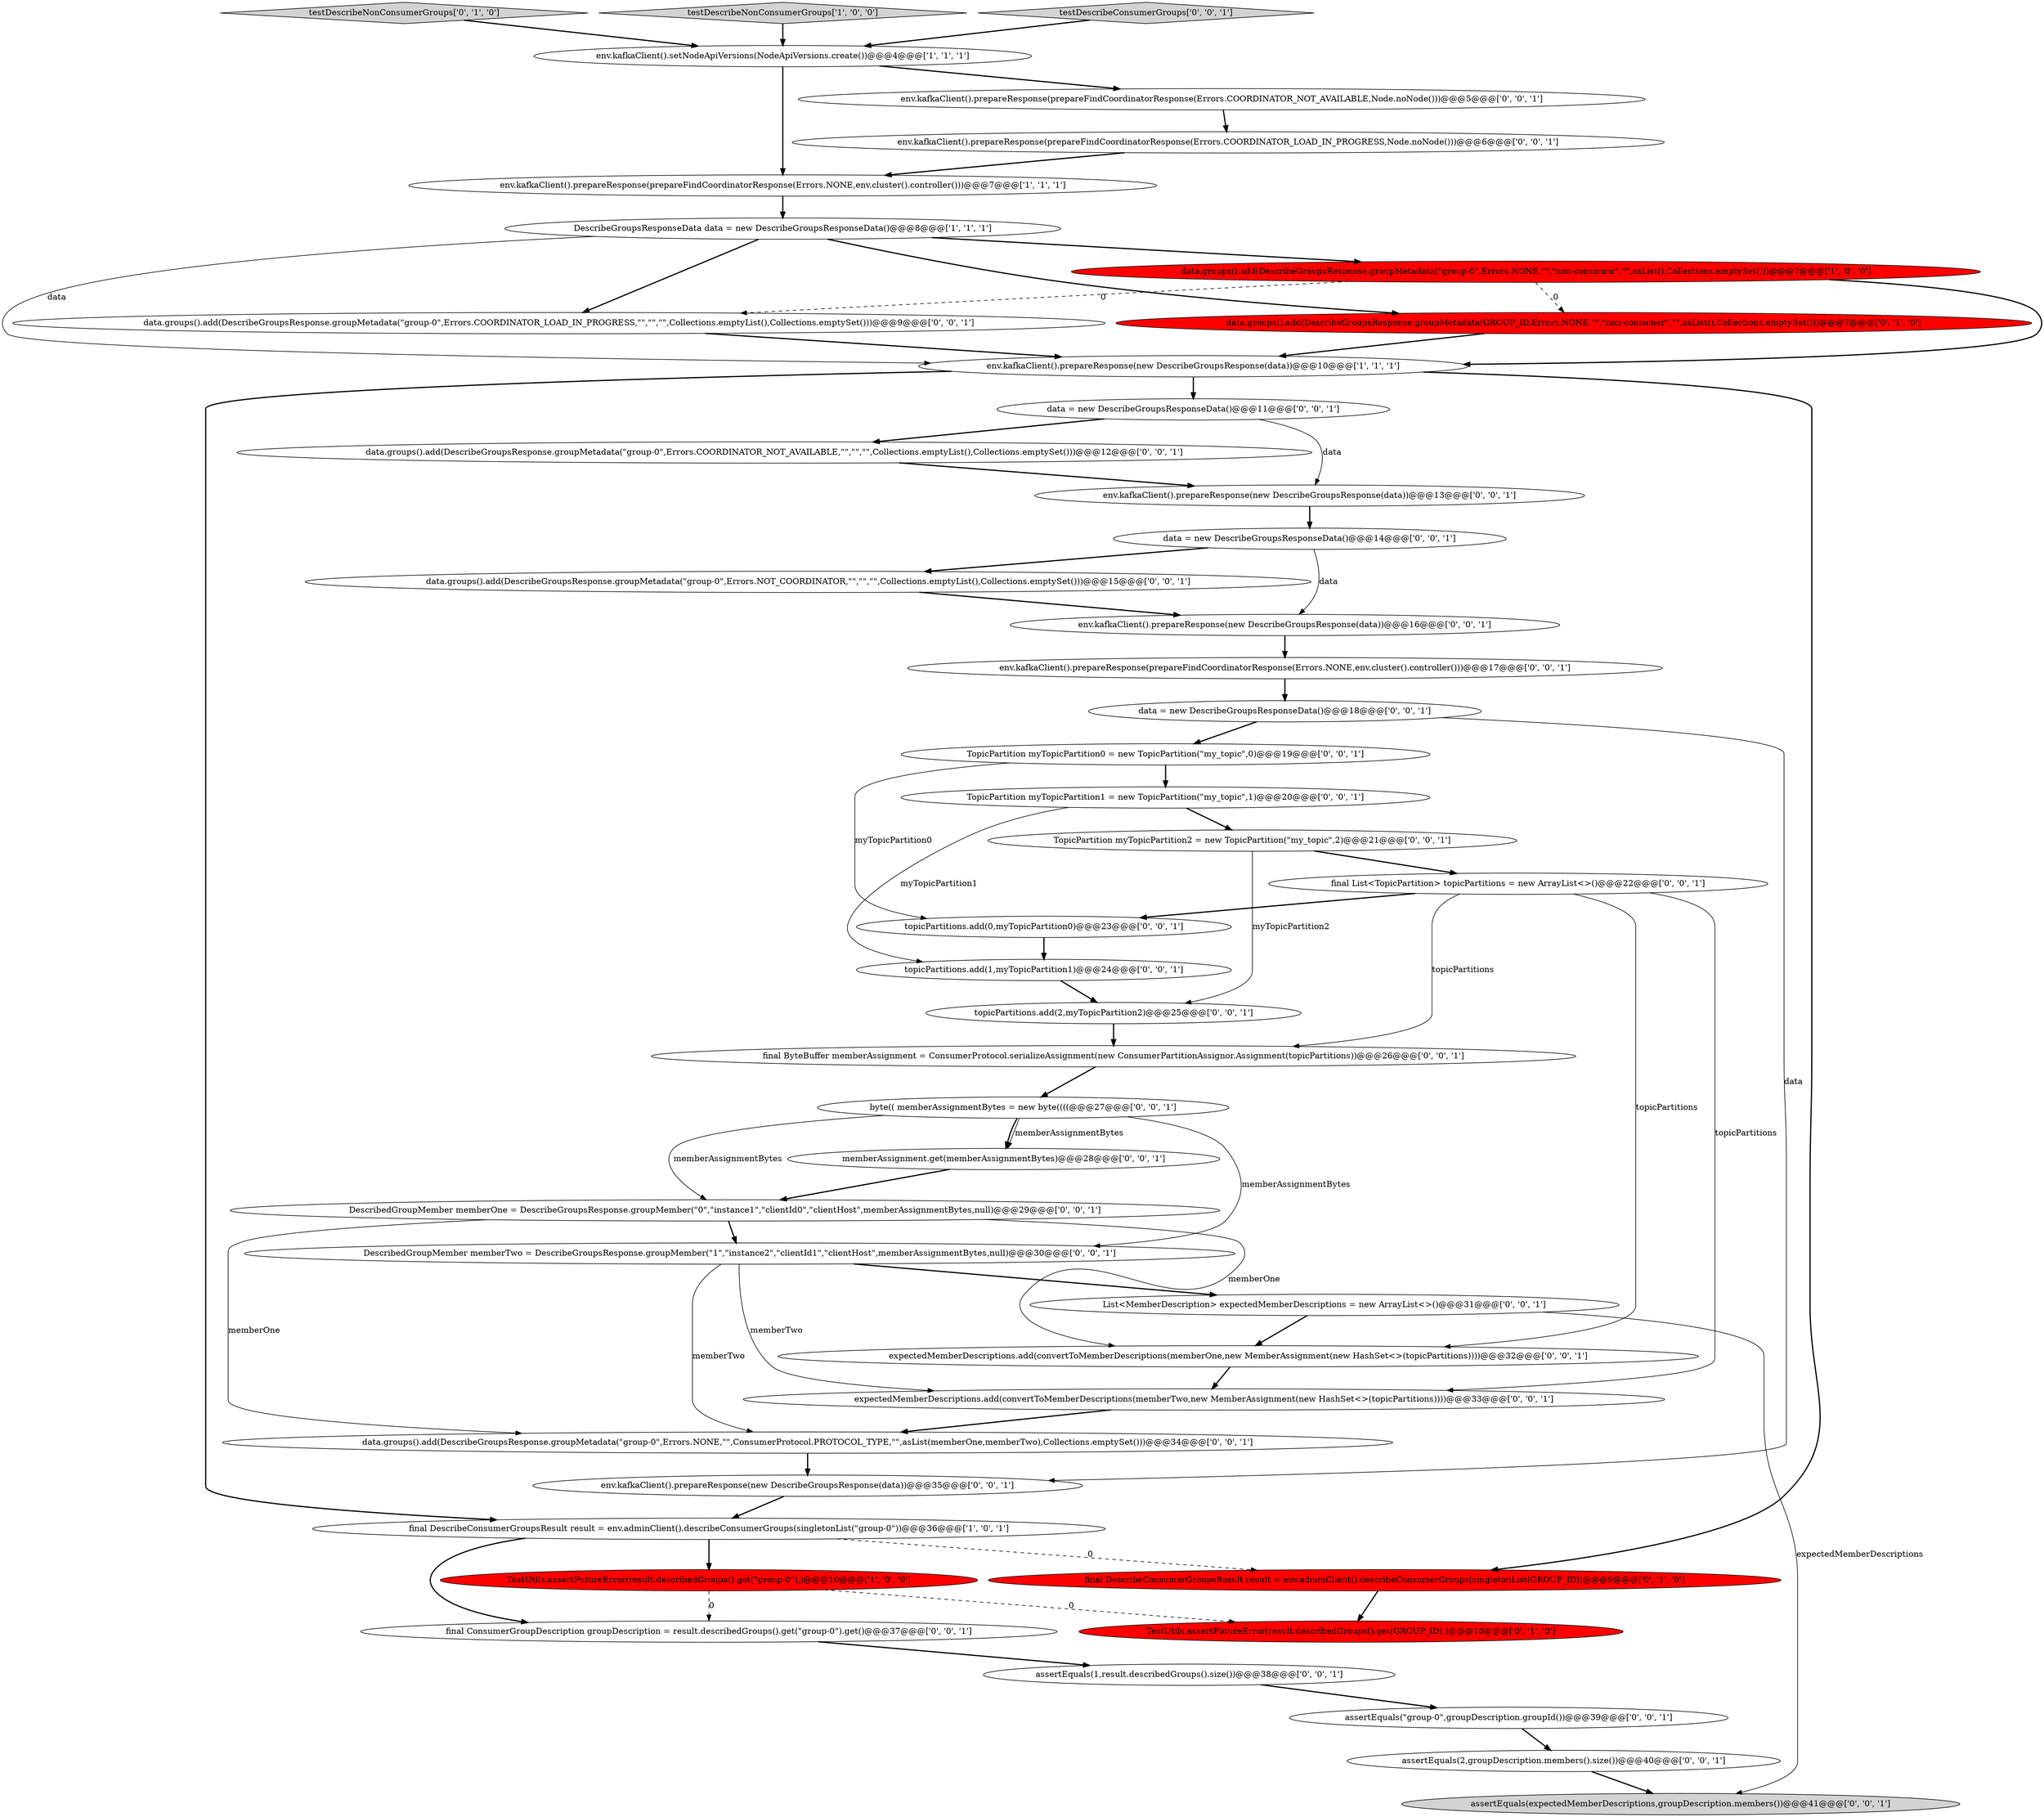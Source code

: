 digraph {
15 [style = filled, label = "TopicPartition myTopicPartition0 = new TopicPartition(\"my_topic\",0)@@@19@@@['0', '0', '1']", fillcolor = white, shape = ellipse image = "AAA0AAABBB3BBB"];
30 [style = filled, label = "TopicPartition myTopicPartition2 = new TopicPartition(\"my_topic\",2)@@@21@@@['0', '0', '1']", fillcolor = white, shape = ellipse image = "AAA0AAABBB3BBB"];
2 [style = filled, label = "env.kafkaClient().prepareResponse(new DescribeGroupsResponse(data))@@@10@@@['1', '1', '1']", fillcolor = white, shape = ellipse image = "AAA0AAABBB1BBB"];
27 [style = filled, label = "assertEquals(expectedMemberDescriptions,groupDescription.members())@@@41@@@['0', '0', '1']", fillcolor = lightgray, shape = ellipse image = "AAA0AAABBB3BBB"];
23 [style = filled, label = "env.kafkaClient().prepareResponse(new DescribeGroupsResponse(data))@@@35@@@['0', '0', '1']", fillcolor = white, shape = ellipse image = "AAA0AAABBB3BBB"];
16 [style = filled, label = "assertEquals(\"group-0\",groupDescription.groupId())@@@39@@@['0', '0', '1']", fillcolor = white, shape = ellipse image = "AAA0AAABBB3BBB"];
18 [style = filled, label = "data.groups().add(DescribeGroupsResponse.groupMetadata(\"group-0\",Errors.NONE,\"\",ConsumerProtocol.PROTOCOL_TYPE,\"\",asList(memberOne,memberTwo),Collections.emptySet()))@@@34@@@['0', '0', '1']", fillcolor = white, shape = ellipse image = "AAA0AAABBB3BBB"];
24 [style = filled, label = "data.groups().add(DescribeGroupsResponse.groupMetadata(\"group-0\",Errors.COORDINATOR_NOT_AVAILABLE,\"\",\"\",\"\",Collections.emptyList(),Collections.emptySet()))@@@12@@@['0', '0', '1']", fillcolor = white, shape = ellipse image = "AAA0AAABBB3BBB"];
38 [style = filled, label = "topicPartitions.add(1,myTopicPartition1)@@@24@@@['0', '0', '1']", fillcolor = white, shape = ellipse image = "AAA0AAABBB3BBB"];
29 [style = filled, label = "byte(( memberAssignmentBytes = new byte((((@@@27@@@['0', '0', '1']", fillcolor = white, shape = ellipse image = "AAA0AAABBB3BBB"];
34 [style = filled, label = "final ConsumerGroupDescription groupDescription = result.describedGroups().get(\"group-0\").get()@@@37@@@['0', '0', '1']", fillcolor = white, shape = ellipse image = "AAA0AAABBB3BBB"];
6 [style = filled, label = "env.kafkaClient().setNodeApiVersions(NodeApiVersions.create())@@@4@@@['1', '1', '1']", fillcolor = white, shape = ellipse image = "AAA0AAABBB1BBB"];
31 [style = filled, label = "data.groups().add(DescribeGroupsResponse.groupMetadata(\"group-0\",Errors.NOT_COORDINATOR,\"\",\"\",\"\",Collections.emptyList(),Collections.emptySet()))@@@15@@@['0', '0', '1']", fillcolor = white, shape = ellipse image = "AAA0AAABBB3BBB"];
11 [style = filled, label = "testDescribeNonConsumerGroups['0', '1', '0']", fillcolor = lightgray, shape = diamond image = "AAA0AAABBB2BBB"];
13 [style = filled, label = "env.kafkaClient().prepareResponse(prepareFindCoordinatorResponse(Errors.COORDINATOR_NOT_AVAILABLE,Node.noNode()))@@@5@@@['0', '0', '1']", fillcolor = white, shape = ellipse image = "AAA0AAABBB3BBB"];
25 [style = filled, label = "final List<TopicPartition> topicPartitions = new ArrayList<>()@@@22@@@['0', '0', '1']", fillcolor = white, shape = ellipse image = "AAA0AAABBB3BBB"];
0 [style = filled, label = "TestUtils.assertFutureError(result.describedGroups().get(\"group-0\"),)@@@10@@@['1', '0', '0']", fillcolor = red, shape = ellipse image = "AAA1AAABBB1BBB"];
40 [style = filled, label = "data = new DescribeGroupsResponseData()@@@18@@@['0', '0', '1']", fillcolor = white, shape = ellipse image = "AAA0AAABBB3BBB"];
45 [style = filled, label = "TopicPartition myTopicPartition1 = new TopicPartition(\"my_topic\",1)@@@20@@@['0', '0', '1']", fillcolor = white, shape = ellipse image = "AAA0AAABBB3BBB"];
22 [style = filled, label = "expectedMemberDescriptions.add(convertToMemberDescriptions(memberOne,new MemberAssignment(new HashSet<>(topicPartitions))))@@@32@@@['0', '0', '1']", fillcolor = white, shape = ellipse image = "AAA0AAABBB3BBB"];
9 [style = filled, label = "TestUtils.assertFutureError(result.describedGroups().get(GROUP_ID),)@@@10@@@['0', '1', '0']", fillcolor = red, shape = ellipse image = "AAA1AAABBB2BBB"];
44 [style = filled, label = "List<MemberDescription> expectedMemberDescriptions = new ArrayList<>()@@@31@@@['0', '0', '1']", fillcolor = white, shape = ellipse image = "AAA0AAABBB3BBB"];
3 [style = filled, label = "env.kafkaClient().prepareResponse(prepareFindCoordinatorResponse(Errors.NONE,env.cluster().controller()))@@@7@@@['1', '1', '1']", fillcolor = white, shape = ellipse image = "AAA0AAABBB1BBB"];
7 [style = filled, label = "testDescribeNonConsumerGroups['1', '0', '0']", fillcolor = lightgray, shape = diamond image = "AAA0AAABBB1BBB"];
17 [style = filled, label = "env.kafkaClient().prepareResponse(new DescribeGroupsResponse(data))@@@13@@@['0', '0', '1']", fillcolor = white, shape = ellipse image = "AAA0AAABBB3BBB"];
21 [style = filled, label = "env.kafkaClient().prepareResponse(new DescribeGroupsResponse(data))@@@16@@@['0', '0', '1']", fillcolor = white, shape = ellipse image = "AAA0AAABBB3BBB"];
5 [style = filled, label = "final DescribeConsumerGroupsResult result = env.adminClient().describeConsumerGroups(singletonList(\"group-0\"))@@@36@@@['1', '0', '1']", fillcolor = white, shape = ellipse image = "AAA0AAABBB1BBB"];
41 [style = filled, label = "DescribedGroupMember memberOne = DescribeGroupsResponse.groupMember(\"0\",\"instance1\",\"clientId0\",\"clientHost\",memberAssignmentBytes,null)@@@29@@@['0', '0', '1']", fillcolor = white, shape = ellipse image = "AAA0AAABBB3BBB"];
12 [style = filled, label = "assertEquals(1,result.describedGroups().size())@@@38@@@['0', '0', '1']", fillcolor = white, shape = ellipse image = "AAA0AAABBB3BBB"];
20 [style = filled, label = "testDescribeConsumerGroups['0', '0', '1']", fillcolor = lightgray, shape = diamond image = "AAA0AAABBB3BBB"];
43 [style = filled, label = "topicPartitions.add(2,myTopicPartition2)@@@25@@@['0', '0', '1']", fillcolor = white, shape = ellipse image = "AAA0AAABBB3BBB"];
42 [style = filled, label = "final ByteBuffer memberAssignment = ConsumerProtocol.serializeAssignment(new ConsumerPartitionAssignor.Assignment(topicPartitions))@@@26@@@['0', '0', '1']", fillcolor = white, shape = ellipse image = "AAA0AAABBB3BBB"];
28 [style = filled, label = "env.kafkaClient().prepareResponse(prepareFindCoordinatorResponse(Errors.NONE,env.cluster().controller()))@@@17@@@['0', '0', '1']", fillcolor = white, shape = ellipse image = "AAA0AAABBB3BBB"];
1 [style = filled, label = "DescribeGroupsResponseData data = new DescribeGroupsResponseData()@@@8@@@['1', '1', '1']", fillcolor = white, shape = ellipse image = "AAA0AAABBB1BBB"];
19 [style = filled, label = "DescribedGroupMember memberTwo = DescribeGroupsResponse.groupMember(\"1\",\"instance2\",\"clientId1\",\"clientHost\",memberAssignmentBytes,null)@@@30@@@['0', '0', '1']", fillcolor = white, shape = ellipse image = "AAA0AAABBB3BBB"];
39 [style = filled, label = "env.kafkaClient().prepareResponse(prepareFindCoordinatorResponse(Errors.COORDINATOR_LOAD_IN_PROGRESS,Node.noNode()))@@@6@@@['0', '0', '1']", fillcolor = white, shape = ellipse image = "AAA0AAABBB3BBB"];
8 [style = filled, label = "final DescribeConsumerGroupsResult result = env.adminClient().describeConsumerGroups(singletonList(GROUP_ID))@@@9@@@['0', '1', '0']", fillcolor = red, shape = ellipse image = "AAA1AAABBB2BBB"];
14 [style = filled, label = "memberAssignment.get(memberAssignmentBytes)@@@28@@@['0', '0', '1']", fillcolor = white, shape = ellipse image = "AAA0AAABBB3BBB"];
37 [style = filled, label = "data = new DescribeGroupsResponseData()@@@11@@@['0', '0', '1']", fillcolor = white, shape = ellipse image = "AAA0AAABBB3BBB"];
35 [style = filled, label = "data = new DescribeGroupsResponseData()@@@14@@@['0', '0', '1']", fillcolor = white, shape = ellipse image = "AAA0AAABBB3BBB"];
4 [style = filled, label = "data.groups().add(DescribeGroupsResponse.groupMetadata(\"group-0\",Errors.NONE,\"\",\"non-consumer\",\"\",asList(),Collections.emptySet()))@@@7@@@['1', '0', '0']", fillcolor = red, shape = ellipse image = "AAA1AAABBB1BBB"];
26 [style = filled, label = "assertEquals(2,groupDescription.members().size())@@@40@@@['0', '0', '1']", fillcolor = white, shape = ellipse image = "AAA0AAABBB3BBB"];
36 [style = filled, label = "topicPartitions.add(0,myTopicPartition0)@@@23@@@['0', '0', '1']", fillcolor = white, shape = ellipse image = "AAA0AAABBB3BBB"];
32 [style = filled, label = "data.groups().add(DescribeGroupsResponse.groupMetadata(\"group-0\",Errors.COORDINATOR_LOAD_IN_PROGRESS,\"\",\"\",\"\",Collections.emptyList(),Collections.emptySet()))@@@9@@@['0', '0', '1']", fillcolor = white, shape = ellipse image = "AAA0AAABBB3BBB"];
33 [style = filled, label = "expectedMemberDescriptions.add(convertToMemberDescriptions(memberTwo,new MemberAssignment(new HashSet<>(topicPartitions))))@@@33@@@['0', '0', '1']", fillcolor = white, shape = ellipse image = "AAA0AAABBB3BBB"];
10 [style = filled, label = "data.groups().add(DescribeGroupsResponse.groupMetadata(GROUP_ID,Errors.NONE,\"\",\"non-consumer\",\"\",asList(),Collections.emptySet()))@@@7@@@['0', '1', '0']", fillcolor = red, shape = ellipse image = "AAA1AAABBB2BBB"];
30->43 [style = solid, label="myTopicPartition2"];
6->3 [style = bold, label=""];
35->31 [style = bold, label=""];
1->4 [style = bold, label=""];
22->33 [style = bold, label=""];
19->18 [style = solid, label="memberTwo"];
15->45 [style = bold, label=""];
37->24 [style = bold, label=""];
28->40 [style = bold, label=""];
23->5 [style = bold, label=""];
18->23 [style = bold, label=""];
3->1 [style = bold, label=""];
41->19 [style = bold, label=""];
15->36 [style = solid, label="myTopicPartition0"];
40->23 [style = solid, label="data"];
25->36 [style = bold, label=""];
11->6 [style = bold, label=""];
43->42 [style = bold, label=""];
16->26 [style = bold, label=""];
35->21 [style = solid, label="data"];
40->15 [style = bold, label=""];
44->27 [style = solid, label="expectedMemberDescriptions"];
39->3 [style = bold, label=""];
30->25 [style = bold, label=""];
13->39 [style = bold, label=""];
31->21 [style = bold, label=""];
12->16 [style = bold, label=""];
4->2 [style = bold, label=""];
20->6 [style = bold, label=""];
29->14 [style = solid, label="memberAssignmentBytes"];
34->12 [style = bold, label=""];
45->30 [style = bold, label=""];
32->2 [style = bold, label=""];
42->29 [style = bold, label=""];
21->28 [style = bold, label=""];
5->34 [style = bold, label=""];
19->44 [style = bold, label=""];
4->32 [style = dashed, label="0"];
1->2 [style = solid, label="data"];
26->27 [style = bold, label=""];
25->33 [style = solid, label="topicPartitions"];
45->38 [style = solid, label="myTopicPartition1"];
25->22 [style = solid, label="topicPartitions"];
5->0 [style = bold, label=""];
33->18 [style = bold, label=""];
29->41 [style = solid, label="memberAssignmentBytes"];
29->19 [style = solid, label="memberAssignmentBytes"];
6->13 [style = bold, label=""];
7->6 [style = bold, label=""];
24->17 [style = bold, label=""];
29->14 [style = bold, label=""];
8->9 [style = bold, label=""];
25->42 [style = solid, label="topicPartitions"];
41->18 [style = solid, label="memberOne"];
1->32 [style = bold, label=""];
5->8 [style = dashed, label="0"];
0->34 [style = dashed, label="0"];
10->2 [style = bold, label=""];
37->17 [style = solid, label="data"];
44->22 [style = bold, label=""];
41->22 [style = solid, label="memberOne"];
36->38 [style = bold, label=""];
0->9 [style = dashed, label="0"];
2->37 [style = bold, label=""];
4->10 [style = dashed, label="0"];
1->10 [style = bold, label=""];
14->41 [style = bold, label=""];
38->43 [style = bold, label=""];
2->8 [style = bold, label=""];
2->5 [style = bold, label=""];
17->35 [style = bold, label=""];
19->33 [style = solid, label="memberTwo"];
}
